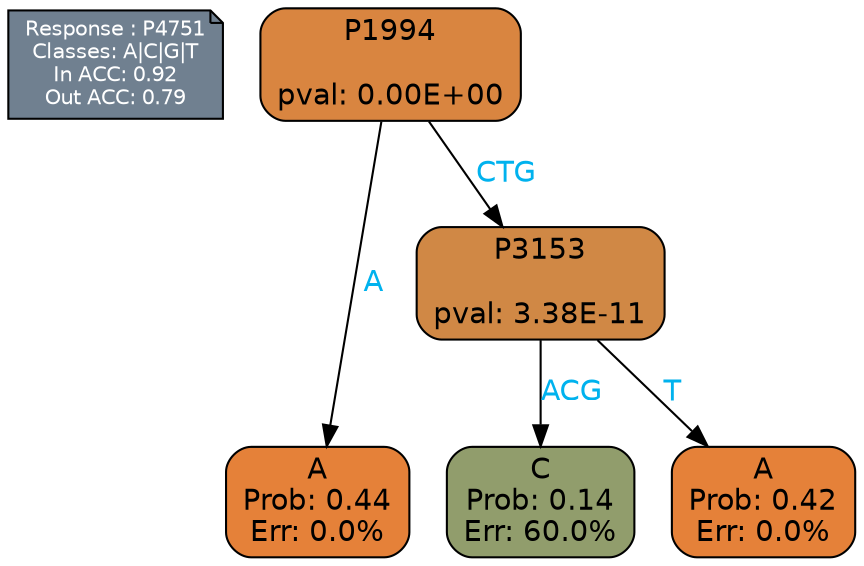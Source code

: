 digraph Tree {
node [shape=box, style="filled, rounded", color="black", fontname=helvetica] ;
graph [ranksep=equally, splines=polylines, bgcolor=transparent, dpi=600] ;
edge [fontname=helvetica] ;
LEGEND [label="Response : P4751
Classes: A|C|G|T
In ACC: 0.92
Out ACC: 0.79
",shape=note,align=left,style=filled,fillcolor="slategray",fontcolor="white",fontsize=10];1 [label="P1994

pval: 0.00E+00", fillcolor="#d98540"] ;
2 [label="A
Prob: 0.44
Err: 0.0%", fillcolor="#e58139"] ;
3 [label="P3153

pval: 3.38E-11", fillcolor="#d08845"] ;
4 [label="C
Prob: 0.14
Err: 60.0%", fillcolor="#919d6c"] ;
5 [label="A
Prob: 0.42
Err: 0.0%", fillcolor="#e58139"] ;
1 -> 2 [label="A",fontcolor=deepskyblue2] ;
1 -> 3 [label="CTG",fontcolor=deepskyblue2] ;
3 -> 4 [label="ACG",fontcolor=deepskyblue2] ;
3 -> 5 [label="T",fontcolor=deepskyblue2] ;
{rank = same; 2;4;5;}{rank = same; LEGEND;1;}}